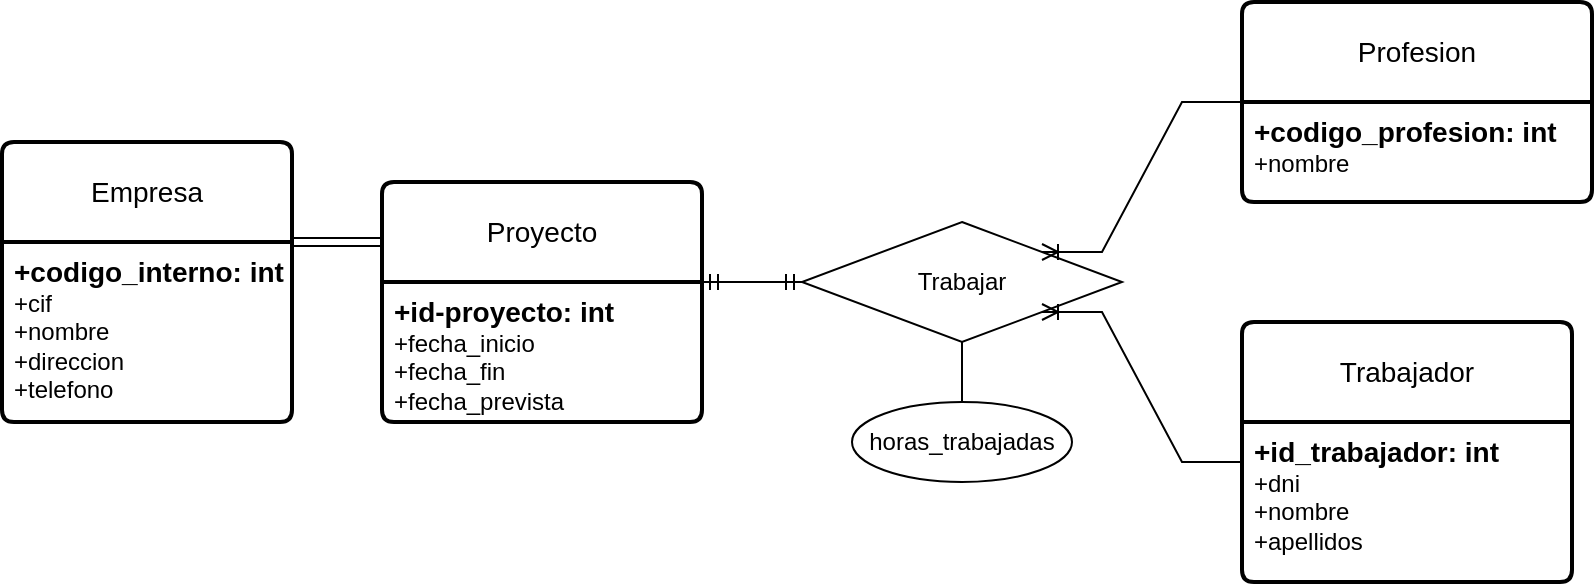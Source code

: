 <mxfile version="22.0.4" type="github">
  <diagram id="R2lEEEUBdFMjLlhIrx00" name="Page-1">
    <mxGraphModel dx="1290" dy="574" grid="1" gridSize="10" guides="1" tooltips="1" connect="1" arrows="1" fold="1" page="1" pageScale="1" pageWidth="850" pageHeight="1100" math="0" shadow="0" extFonts="Permanent Marker^https://fonts.googleapis.com/css?family=Permanent+Marker">
      <root>
        <mxCell id="0" />
        <mxCell id="1" parent="0" />
        <mxCell id="XE0a3KAdDkCExp548i4T-1" value="Empresa" style="swimlane;childLayout=stackLayout;horizontal=1;startSize=50;horizontalStack=0;rounded=1;fontSize=14;fontStyle=0;strokeWidth=2;resizeParent=0;resizeLast=1;shadow=0;dashed=0;align=center;arcSize=4;whiteSpace=wrap;html=1;" vertex="1" parent="1">
          <mxGeometry x="35" y="160" width="145" height="140" as="geometry" />
        </mxCell>
        <mxCell id="XE0a3KAdDkCExp548i4T-2" value="&lt;font style=&quot;font-size: 14px;&quot;&gt;&lt;b&gt;+codigo_interno: int&lt;/b&gt;&lt;/font&gt;&lt;br&gt;+cif&lt;br&gt;+nombre&lt;br&gt;+direccion&lt;br&gt;+telefono" style="align=left;strokeColor=none;fillColor=none;spacingLeft=4;fontSize=12;verticalAlign=top;resizable=0;rotatable=0;part=1;html=1;" vertex="1" parent="XE0a3KAdDkCExp548i4T-1">
          <mxGeometry y="50" width="145" height="90" as="geometry" />
        </mxCell>
        <mxCell id="XE0a3KAdDkCExp548i4T-4" value="Proyecto" style="swimlane;childLayout=stackLayout;horizontal=1;startSize=50;horizontalStack=0;rounded=1;fontSize=14;fontStyle=0;strokeWidth=2;resizeParent=0;resizeLast=1;shadow=0;dashed=0;align=center;arcSize=4;whiteSpace=wrap;html=1;" vertex="1" parent="1">
          <mxGeometry x="225" y="180" width="160" height="120" as="geometry" />
        </mxCell>
        <mxCell id="XE0a3KAdDkCExp548i4T-5" value="&lt;font style=&quot;font-size: 14px;&quot;&gt;&lt;b&gt;+id-proyecto: int&lt;/b&gt;&lt;/font&gt;&lt;br&gt;+fecha_inicio&lt;br&gt;+fecha_fin&lt;br&gt;+fecha_prevista" style="align=left;strokeColor=none;fillColor=none;spacingLeft=4;fontSize=12;verticalAlign=top;resizable=0;rotatable=0;part=1;html=1;" vertex="1" parent="XE0a3KAdDkCExp548i4T-4">
          <mxGeometry y="50" width="160" height="70" as="geometry" />
        </mxCell>
        <mxCell id="XE0a3KAdDkCExp548i4T-6" value="" style="shape=link;html=1;rounded=0;entryX=0;entryY=0.25;entryDx=0;entryDy=0;exitX=1;exitY=0;exitDx=0;exitDy=0;" edge="1" parent="1" source="XE0a3KAdDkCExp548i4T-2" target="XE0a3KAdDkCExp548i4T-4">
          <mxGeometry width="100" relative="1" as="geometry">
            <mxPoint x="155" y="210" as="sourcePoint" />
            <mxPoint x="255" y="210" as="targetPoint" />
          </mxGeometry>
        </mxCell>
        <mxCell id="XE0a3KAdDkCExp548i4T-7" value="Trabajador" style="swimlane;childLayout=stackLayout;horizontal=1;startSize=50;horizontalStack=0;rounded=1;fontSize=14;fontStyle=0;strokeWidth=2;resizeParent=0;resizeLast=1;shadow=0;dashed=0;align=center;arcSize=4;whiteSpace=wrap;html=1;" vertex="1" parent="1">
          <mxGeometry x="655" y="250" width="165" height="130" as="geometry" />
        </mxCell>
        <mxCell id="XE0a3KAdDkCExp548i4T-8" value="&lt;b&gt;&lt;font style=&quot;font-size: 14px;&quot;&gt;+id_trabajador: int&lt;/font&gt;&lt;/b&gt;&lt;br&gt;+dni&lt;br&gt;+nombre&lt;br&gt;+apellidos" style="align=left;strokeColor=none;fillColor=none;spacingLeft=4;fontSize=12;verticalAlign=top;resizable=0;rotatable=0;part=1;html=1;" vertex="1" parent="XE0a3KAdDkCExp548i4T-7">
          <mxGeometry y="50" width="165" height="80" as="geometry" />
        </mxCell>
        <mxCell id="XE0a3KAdDkCExp548i4T-14" value="Profesion" style="swimlane;childLayout=stackLayout;horizontal=1;startSize=50;horizontalStack=0;rounded=1;fontSize=14;fontStyle=0;strokeWidth=2;resizeParent=0;resizeLast=1;shadow=0;dashed=0;align=center;arcSize=4;whiteSpace=wrap;html=1;" vertex="1" parent="1">
          <mxGeometry x="655" y="90" width="175" height="100" as="geometry" />
        </mxCell>
        <mxCell id="XE0a3KAdDkCExp548i4T-15" value="&lt;font style=&quot;font-size: 14px;&quot;&gt;&lt;b&gt;+codigo_profesion: int&lt;/b&gt;&lt;/font&gt;&lt;br&gt;+nombre" style="align=left;strokeColor=none;fillColor=none;spacingLeft=4;fontSize=12;verticalAlign=top;resizable=0;rotatable=0;part=1;html=1;" vertex="1" parent="XE0a3KAdDkCExp548i4T-14">
          <mxGeometry y="50" width="175" height="50" as="geometry" />
        </mxCell>
        <mxCell id="XE0a3KAdDkCExp548i4T-16" value="Trabajar" style="shape=rhombus;perimeter=rhombusPerimeter;whiteSpace=wrap;html=1;align=center;" vertex="1" parent="1">
          <mxGeometry x="435" y="200" width="160" height="60" as="geometry" />
        </mxCell>
        <mxCell id="XE0a3KAdDkCExp548i4T-18" value="horas_trabajadas" style="ellipse;whiteSpace=wrap;html=1;align=center;" vertex="1" parent="1">
          <mxGeometry x="460" y="290" width="110" height="40" as="geometry" />
        </mxCell>
        <mxCell id="XE0a3KAdDkCExp548i4T-19" value="" style="endArrow=none;html=1;rounded=0;entryX=0.5;entryY=1;entryDx=0;entryDy=0;exitX=0.5;exitY=0;exitDx=0;exitDy=0;" edge="1" parent="1" source="XE0a3KAdDkCExp548i4T-18" target="XE0a3KAdDkCExp548i4T-16">
          <mxGeometry width="50" height="50" relative="1" as="geometry">
            <mxPoint x="325" y="310" as="sourcePoint" />
            <mxPoint x="375" y="260" as="targetPoint" />
          </mxGeometry>
        </mxCell>
        <mxCell id="XE0a3KAdDkCExp548i4T-26" value="" style="edgeStyle=entityRelationEdgeStyle;fontSize=12;html=1;endArrow=ERmandOne;startArrow=ERmandOne;rounded=0;exitX=1;exitY=0;exitDx=0;exitDy=0;entryX=0;entryY=0.5;entryDx=0;entryDy=0;" edge="1" parent="1" source="XE0a3KAdDkCExp548i4T-5" target="XE0a3KAdDkCExp548i4T-16">
          <mxGeometry width="100" height="100" relative="1" as="geometry">
            <mxPoint x="420" y="200" as="sourcePoint" />
            <mxPoint x="520" y="100" as="targetPoint" />
          </mxGeometry>
        </mxCell>
        <mxCell id="XE0a3KAdDkCExp548i4T-27" value="" style="edgeStyle=entityRelationEdgeStyle;fontSize=12;html=1;endArrow=ERoneToMany;rounded=0;exitX=0;exitY=0;exitDx=0;exitDy=0;entryX=1;entryY=0;entryDx=0;entryDy=0;" edge="1" parent="1" source="XE0a3KAdDkCExp548i4T-15" target="XE0a3KAdDkCExp548i4T-16">
          <mxGeometry width="100" height="100" relative="1" as="geometry">
            <mxPoint x="450" y="180" as="sourcePoint" />
            <mxPoint x="550" y="80" as="targetPoint" />
          </mxGeometry>
        </mxCell>
        <mxCell id="XE0a3KAdDkCExp548i4T-28" value="" style="edgeStyle=entityRelationEdgeStyle;fontSize=12;html=1;endArrow=ERoneToMany;rounded=0;exitX=0;exitY=0.25;exitDx=0;exitDy=0;entryX=1;entryY=1;entryDx=0;entryDy=0;" edge="1" parent="1" source="XE0a3KAdDkCExp548i4T-8" target="XE0a3KAdDkCExp548i4T-16">
          <mxGeometry width="100" height="100" relative="1" as="geometry">
            <mxPoint x="665" y="158" as="sourcePoint" />
            <mxPoint x="565" y="225" as="targetPoint" />
          </mxGeometry>
        </mxCell>
      </root>
    </mxGraphModel>
  </diagram>
</mxfile>
